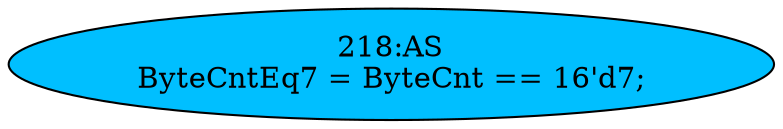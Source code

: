 strict digraph "" {
	node [label="\N"];
	"218:AS"	 [ast="<pyverilog.vparser.ast.Assign object at 0x7f9a3ca407d0>",
		def_var="['ByteCntEq7']",
		fillcolor=deepskyblue,
		label="218:AS
ByteCntEq7 = ByteCnt == 16'd7;",
		statements="[]",
		style=filled,
		typ=Assign,
		use_var="['ByteCnt']"];
}
